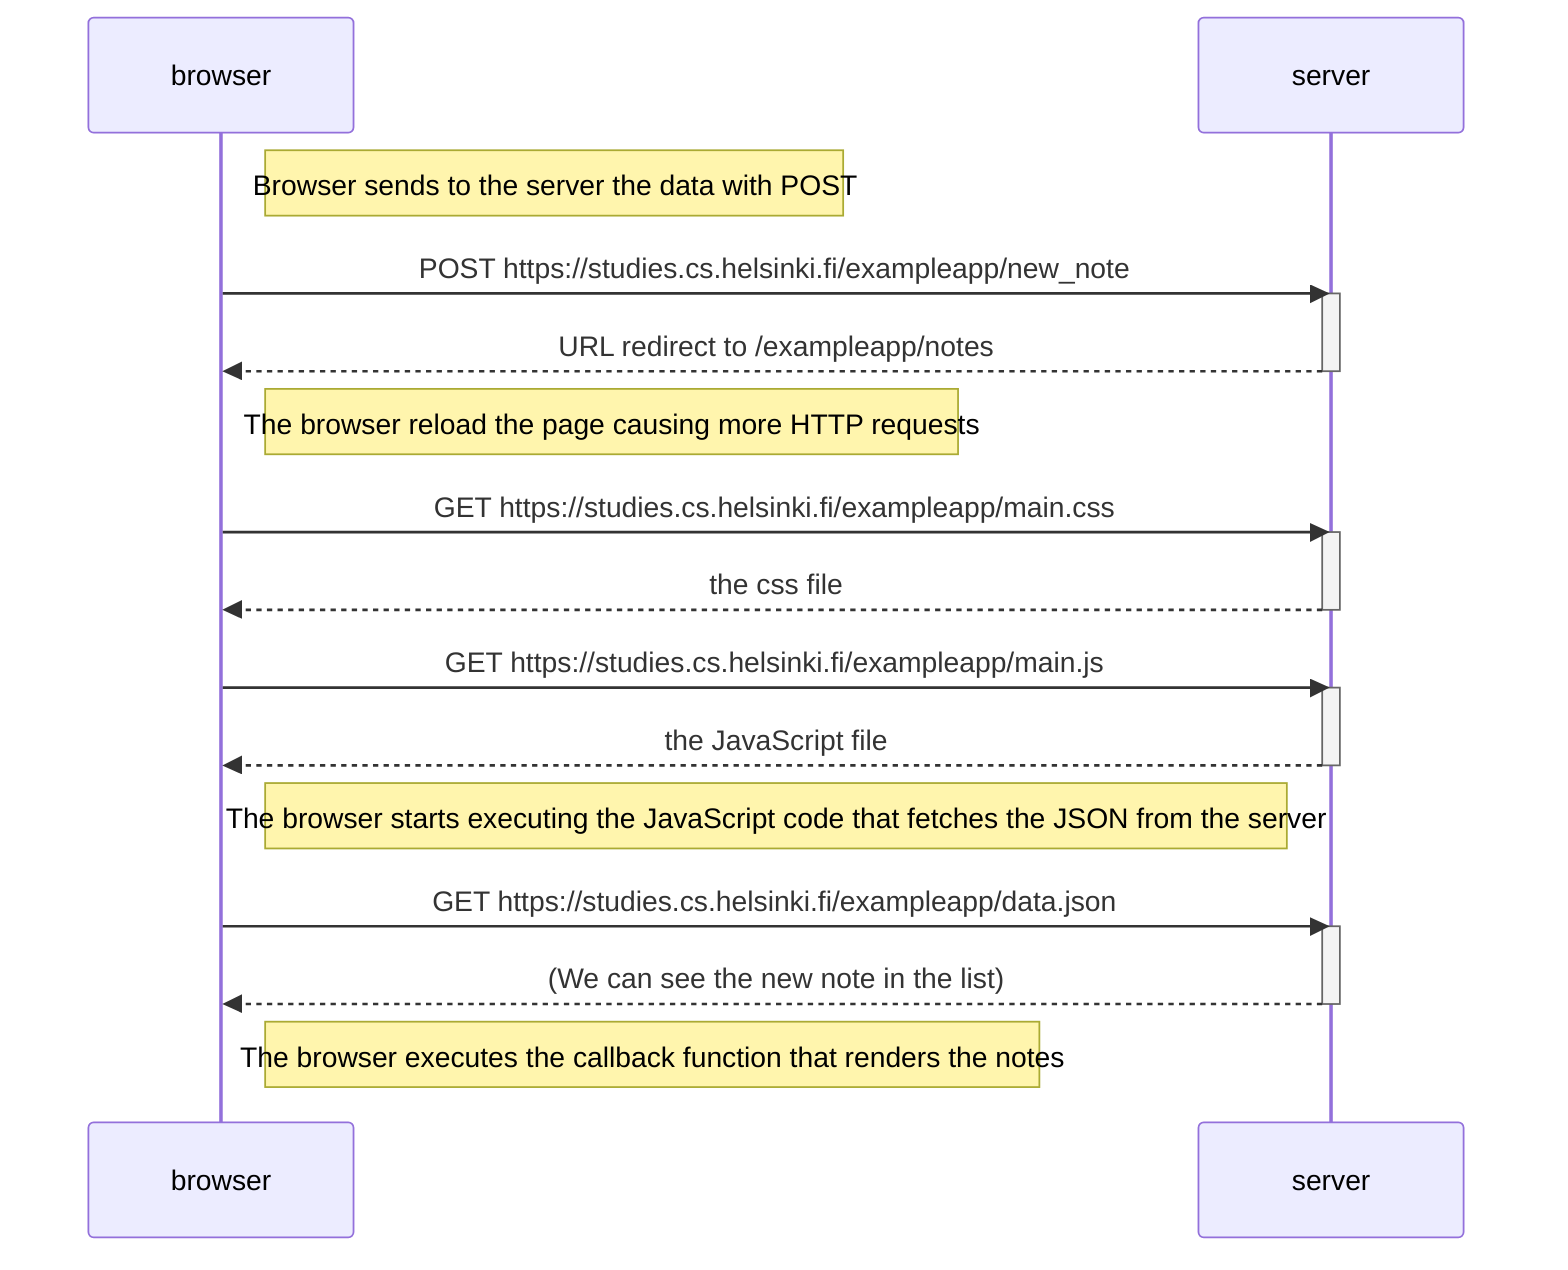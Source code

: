 sequenceDiagram
    participant browser
    participant server
    Note right of browser: Browser sends to the server the data with POST
    browser->>server: POST https://studies.cs.helsinki.fi/exampleapp/new_note
    activate server
    server-->>browser: URL redirect to /exampleapp/notes

    deactivate server
        Note right of browser: The browser reload the page causing more HTTP requests

    browser->>server: GET https://studies.cs.helsinki.fi/exampleapp/main.css
    activate server
    server-->>browser: the css file
    deactivate server

    browser->>server: GET https://studies.cs.helsinki.fi/exampleapp/main.js
    activate server
    server-->>browser: the JavaScript file
    deactivate server

    Note right of browser: The browser starts executing the JavaScript code that fetches the JSON from the server

    browser->>server: GET https://studies.cs.helsinki.fi/exampleapp/data.json
    activate server
    server-->>browser: (We can see the new note in the list)
    deactivate server

    Note right of browser: The browser executes the callback function that renders the notes